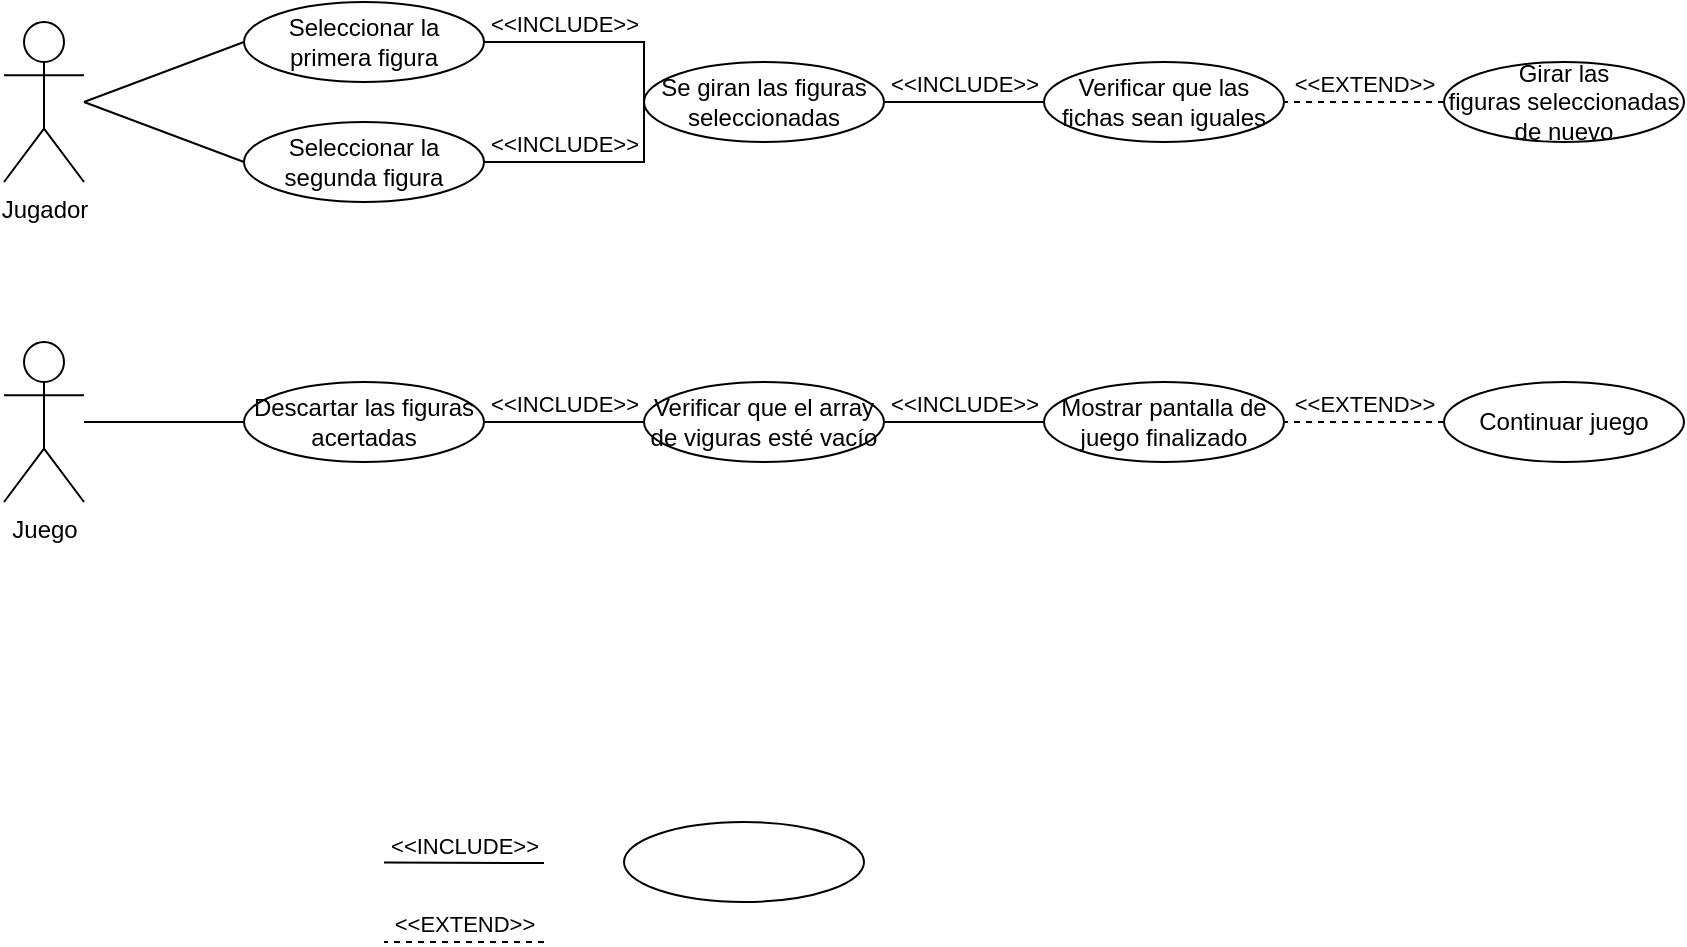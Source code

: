 <mxfile version="21.6.8" type="google">
  <diagram name="Page-1" id="NfhytpbtrENilj_EFvWB">
    <mxGraphModel grid="1" page="1" gridSize="10" guides="1" tooltips="1" connect="1" arrows="1" fold="1" pageScale="1" pageWidth="3000" pageHeight="2000" math="0" shadow="0">
      <root>
        <mxCell id="0" />
        <mxCell id="1" parent="0" />
        <mxCell id="CsjMJ05iKtMCrPqu-CGu-1" value="Jugador" style="shape=umlActor;verticalLabelPosition=bottom;verticalAlign=top;html=1;" vertex="1" parent="1">
          <mxGeometry x="280" y="160" width="40" height="80" as="geometry" />
        </mxCell>
        <mxCell id="CsjMJ05iKtMCrPqu-CGu-4" value="" style="rounded=0;whiteSpace=wrap;html=1;fillColor=none;strokeColor=none;" vertex="1" parent="1">
          <mxGeometry x="280" y="160" width="40" height="80" as="geometry" />
        </mxCell>
        <mxCell id="CsjMJ05iKtMCrPqu-CGu-5" value="" style="ellipse;whiteSpace=wrap;html=1;" vertex="1" parent="1">
          <mxGeometry x="590" y="560" width="120" height="40" as="geometry" />
        </mxCell>
        <mxCell id="CsjMJ05iKtMCrPqu-CGu-6" value="&amp;lt;&amp;lt;INCLUDE&amp;gt;&amp;gt;" style="html=1;verticalAlign=bottom;endArrow=none;edgeStyle=elbowEdgeStyle;elbow=vertical;curved=0;rounded=0;endFill=0;" edge="1" parent="1">
          <mxGeometry width="80" relative="1" as="geometry">
            <mxPoint x="470" y="580.25" as="sourcePoint" />
            <mxPoint x="550" y="580.25" as="targetPoint" />
          </mxGeometry>
        </mxCell>
        <mxCell id="CsjMJ05iKtMCrPqu-CGu-7" value="&amp;lt;&amp;lt;EXTEND&amp;gt;&amp;gt;" style="html=1;verticalAlign=bottom;endArrow=none;dashed=1;endSize=8;edgeStyle=elbowEdgeStyle;elbow=vertical;curved=0;rounded=0;endFill=0;" edge="1" parent="1">
          <mxGeometry relative="1" as="geometry">
            <mxPoint x="550" y="620" as="sourcePoint" />
            <mxPoint x="470" y="620" as="targetPoint" />
          </mxGeometry>
        </mxCell>
        <mxCell id="CsjMJ05iKtMCrPqu-CGu-8" value="Seleccionar la primera figura" style="ellipse;whiteSpace=wrap;html=1;" vertex="1" parent="1">
          <mxGeometry x="400" y="150" width="120" height="40" as="geometry" />
        </mxCell>
        <mxCell id="CsjMJ05iKtMCrPqu-CGu-9" value="Seleccionar la segunda figura" style="ellipse;whiteSpace=wrap;html=1;" vertex="1" parent="1">
          <mxGeometry x="400" y="210" width="120" height="40" as="geometry" />
        </mxCell>
        <mxCell id="CsjMJ05iKtMCrPqu-CGu-10" value="&amp;lt;&amp;lt;INCLUDE&amp;gt;&amp;gt;" style="html=1;verticalAlign=bottom;endArrow=none;edgeStyle=elbowEdgeStyle;elbow=vertical;curved=0;rounded=0;endFill=0;exitX=1;exitY=0.5;exitDx=0;exitDy=0;entryX=0;entryY=0.5;entryDx=0;entryDy=0;" edge="1" parent="1" source="CsjMJ05iKtMCrPqu-CGu-8" target="CsjMJ05iKtMCrPqu-CGu-11">
          <mxGeometry x="-0.273" width="80" relative="1" as="geometry">
            <mxPoint x="560" y="199.67" as="sourcePoint" />
            <mxPoint x="640" y="199.67" as="targetPoint" />
            <Array as="points">
              <mxPoint x="600" y="170" />
            </Array>
            <mxPoint as="offset" />
          </mxGeometry>
        </mxCell>
        <mxCell id="CsjMJ05iKtMCrPqu-CGu-11" value="Se giran las figuras seleccionadas" style="ellipse;whiteSpace=wrap;html=1;" vertex="1" parent="1">
          <mxGeometry x="600" y="180" width="120" height="40" as="geometry" />
        </mxCell>
        <mxCell id="CsjMJ05iKtMCrPqu-CGu-12" value="Verificar que las fichas sean iguales" style="ellipse;whiteSpace=wrap;html=1;" vertex="1" parent="1">
          <mxGeometry x="800" y="180" width="120" height="40" as="geometry" />
        </mxCell>
        <mxCell id="CsjMJ05iKtMCrPqu-CGu-13" value="&amp;lt;&amp;lt;INCLUDE&amp;gt;&amp;gt;" style="html=1;verticalAlign=bottom;endArrow=none;edgeStyle=elbowEdgeStyle;elbow=vertical;curved=0;rounded=0;endFill=0;exitX=1;exitY=0.5;exitDx=0;exitDy=0;entryX=0;entryY=0.5;entryDx=0;entryDy=0;" edge="1" parent="1" source="CsjMJ05iKtMCrPqu-CGu-11" target="CsjMJ05iKtMCrPqu-CGu-12">
          <mxGeometry width="80" relative="1" as="geometry">
            <mxPoint x="760" y="200.25" as="sourcePoint" />
            <mxPoint x="840" y="200.25" as="targetPoint" />
          </mxGeometry>
        </mxCell>
        <mxCell id="CsjMJ05iKtMCrPqu-CGu-14" value="Girar las&lt;br&gt;figuras seleccionadas de nuevo" style="ellipse;whiteSpace=wrap;html=1;" vertex="1" parent="1">
          <mxGeometry x="1000" y="180" width="120" height="40" as="geometry" />
        </mxCell>
        <mxCell id="CsjMJ05iKtMCrPqu-CGu-15" value="&amp;lt;&amp;lt;EXTEND&amp;gt;&amp;gt;" style="html=1;verticalAlign=bottom;endArrow=none;dashed=1;endSize=8;edgeStyle=elbowEdgeStyle;elbow=vertical;curved=0;rounded=0;endFill=0;entryX=1;entryY=0.5;entryDx=0;entryDy=0;exitX=0;exitY=0.5;exitDx=0;exitDy=0;" edge="1" parent="1" source="CsjMJ05iKtMCrPqu-CGu-14" target="CsjMJ05iKtMCrPqu-CGu-12">
          <mxGeometry relative="1" as="geometry">
            <mxPoint x="1040" y="199.58" as="sourcePoint" />
            <mxPoint x="960" y="199.58" as="targetPoint" />
          </mxGeometry>
        </mxCell>
        <mxCell id="CsjMJ05iKtMCrPqu-CGu-17" value="&amp;lt;&amp;lt;INCLUDE&amp;gt;&amp;gt;" style="html=1;verticalAlign=bottom;endArrow=none;edgeStyle=elbowEdgeStyle;elbow=vertical;curved=0;rounded=0;endFill=0;exitX=1;exitY=0.5;exitDx=0;exitDy=0;entryX=0;entryY=0.5;entryDx=0;entryDy=0;" edge="1" parent="1" source="CsjMJ05iKtMCrPqu-CGu-9" target="CsjMJ05iKtMCrPqu-CGu-11">
          <mxGeometry x="-0.273" width="80" relative="1" as="geometry">
            <mxPoint x="570" y="209.67" as="sourcePoint" />
            <mxPoint x="650" y="209.67" as="targetPoint" />
            <Array as="points">
              <mxPoint x="670" y="230" />
            </Array>
            <mxPoint as="offset" />
          </mxGeometry>
        </mxCell>
        <mxCell id="CsjMJ05iKtMCrPqu-CGu-18" value="" style="endArrow=none;html=1;rounded=0;entryX=0;entryY=0.5;entryDx=0;entryDy=0;exitX=1;exitY=0.5;exitDx=0;exitDy=0;" edge="1" parent="1" source="CsjMJ05iKtMCrPqu-CGu-4" target="CsjMJ05iKtMCrPqu-CGu-8">
          <mxGeometry width="50" height="50" relative="1" as="geometry">
            <mxPoint x="710" y="330" as="sourcePoint" />
            <mxPoint x="760" y="280" as="targetPoint" />
          </mxGeometry>
        </mxCell>
        <mxCell id="CsjMJ05iKtMCrPqu-CGu-19" value="" style="endArrow=none;html=1;rounded=0;entryX=0;entryY=0.5;entryDx=0;entryDy=0;exitX=1;exitY=0.5;exitDx=0;exitDy=0;" edge="1" parent="1" source="CsjMJ05iKtMCrPqu-CGu-4" target="CsjMJ05iKtMCrPqu-CGu-9">
          <mxGeometry width="50" height="50" relative="1" as="geometry">
            <mxPoint x="330" y="210" as="sourcePoint" />
            <mxPoint x="410" y="180" as="targetPoint" />
          </mxGeometry>
        </mxCell>
        <mxCell id="CsjMJ05iKtMCrPqu-CGu-20" value="Juego" style="shape=umlActor;verticalLabelPosition=bottom;verticalAlign=top;html=1;" vertex="1" parent="1">
          <mxGeometry x="280" y="320" width="40" height="80" as="geometry" />
        </mxCell>
        <mxCell id="CsjMJ05iKtMCrPqu-CGu-21" value="" style="rounded=0;whiteSpace=wrap;html=1;fillColor=none;strokeColor=none;" vertex="1" parent="1">
          <mxGeometry x="280" y="320" width="40" height="80" as="geometry" />
        </mxCell>
        <mxCell id="CsjMJ05iKtMCrPqu-CGu-22" value="Descartar las figuras acertadas" style="ellipse;whiteSpace=wrap;html=1;" vertex="1" parent="1">
          <mxGeometry x="400" y="340" width="120" height="40" as="geometry" />
        </mxCell>
        <mxCell id="CsjMJ05iKtMCrPqu-CGu-24" value="&amp;lt;&amp;lt;INCLUDE&amp;gt;&amp;gt;" style="html=1;verticalAlign=bottom;endArrow=none;edgeStyle=elbowEdgeStyle;elbow=vertical;curved=0;rounded=0;endFill=0;exitX=1;exitY=0.5;exitDx=0;exitDy=0;entryX=0;entryY=0.5;entryDx=0;entryDy=0;" edge="1" parent="1" source="CsjMJ05iKtMCrPqu-CGu-22" target="CsjMJ05iKtMCrPqu-CGu-25">
          <mxGeometry width="80" relative="1" as="geometry">
            <mxPoint x="560" y="359.67" as="sourcePoint" />
            <mxPoint x="640" y="359.67" as="targetPoint" />
            <Array as="points">
              <mxPoint x="560" y="360" />
            </Array>
            <mxPoint as="offset" />
          </mxGeometry>
        </mxCell>
        <mxCell id="CsjMJ05iKtMCrPqu-CGu-25" value="Verificar que el array de viguras esté vacío" style="ellipse;whiteSpace=wrap;html=1;" vertex="1" parent="1">
          <mxGeometry x="600" y="340" width="120" height="40" as="geometry" />
        </mxCell>
        <mxCell id="CsjMJ05iKtMCrPqu-CGu-26" value="Mostrar pantalla de juego finalizado" style="ellipse;whiteSpace=wrap;html=1;" vertex="1" parent="1">
          <mxGeometry x="800" y="340" width="120" height="40" as="geometry" />
        </mxCell>
        <mxCell id="CsjMJ05iKtMCrPqu-CGu-27" value="&amp;lt;&amp;lt;INCLUDE&amp;gt;&amp;gt;" style="html=1;verticalAlign=bottom;endArrow=none;edgeStyle=elbowEdgeStyle;elbow=vertical;curved=0;rounded=0;endFill=0;exitX=1;exitY=0.5;exitDx=0;exitDy=0;entryX=0;entryY=0.5;entryDx=0;entryDy=0;" edge="1" parent="1" source="CsjMJ05iKtMCrPqu-CGu-25" target="CsjMJ05iKtMCrPqu-CGu-26">
          <mxGeometry width="80" relative="1" as="geometry">
            <mxPoint x="760" y="360.25" as="sourcePoint" />
            <mxPoint x="840" y="360.25" as="targetPoint" />
          </mxGeometry>
        </mxCell>
        <mxCell id="CsjMJ05iKtMCrPqu-CGu-28" value="Continuar juego" style="ellipse;whiteSpace=wrap;html=1;" vertex="1" parent="1">
          <mxGeometry x="1000" y="340" width="120" height="40" as="geometry" />
        </mxCell>
        <mxCell id="CsjMJ05iKtMCrPqu-CGu-29" value="&amp;lt;&amp;lt;EXTEND&amp;gt;&amp;gt;" style="html=1;verticalAlign=bottom;endArrow=none;dashed=1;endSize=8;edgeStyle=elbowEdgeStyle;elbow=vertical;curved=0;rounded=0;endFill=0;entryX=1;entryY=0.5;entryDx=0;entryDy=0;exitX=0;exitY=0.5;exitDx=0;exitDy=0;" edge="1" parent="1" source="CsjMJ05iKtMCrPqu-CGu-28" target="CsjMJ05iKtMCrPqu-CGu-26">
          <mxGeometry relative="1" as="geometry">
            <mxPoint x="1040" y="359.58" as="sourcePoint" />
            <mxPoint x="960" y="359.58" as="targetPoint" />
          </mxGeometry>
        </mxCell>
        <mxCell id="CsjMJ05iKtMCrPqu-CGu-31" value="" style="endArrow=none;html=1;rounded=0;entryX=0;entryY=0.5;entryDx=0;entryDy=0;exitX=1;exitY=0.5;exitDx=0;exitDy=0;" edge="1" parent="1" source="CsjMJ05iKtMCrPqu-CGu-21" target="CsjMJ05iKtMCrPqu-CGu-22">
          <mxGeometry width="50" height="50" relative="1" as="geometry">
            <mxPoint x="710" y="490" as="sourcePoint" />
            <mxPoint x="760" y="440" as="targetPoint" />
          </mxGeometry>
        </mxCell>
      </root>
    </mxGraphModel>
  </diagram>
</mxfile>
